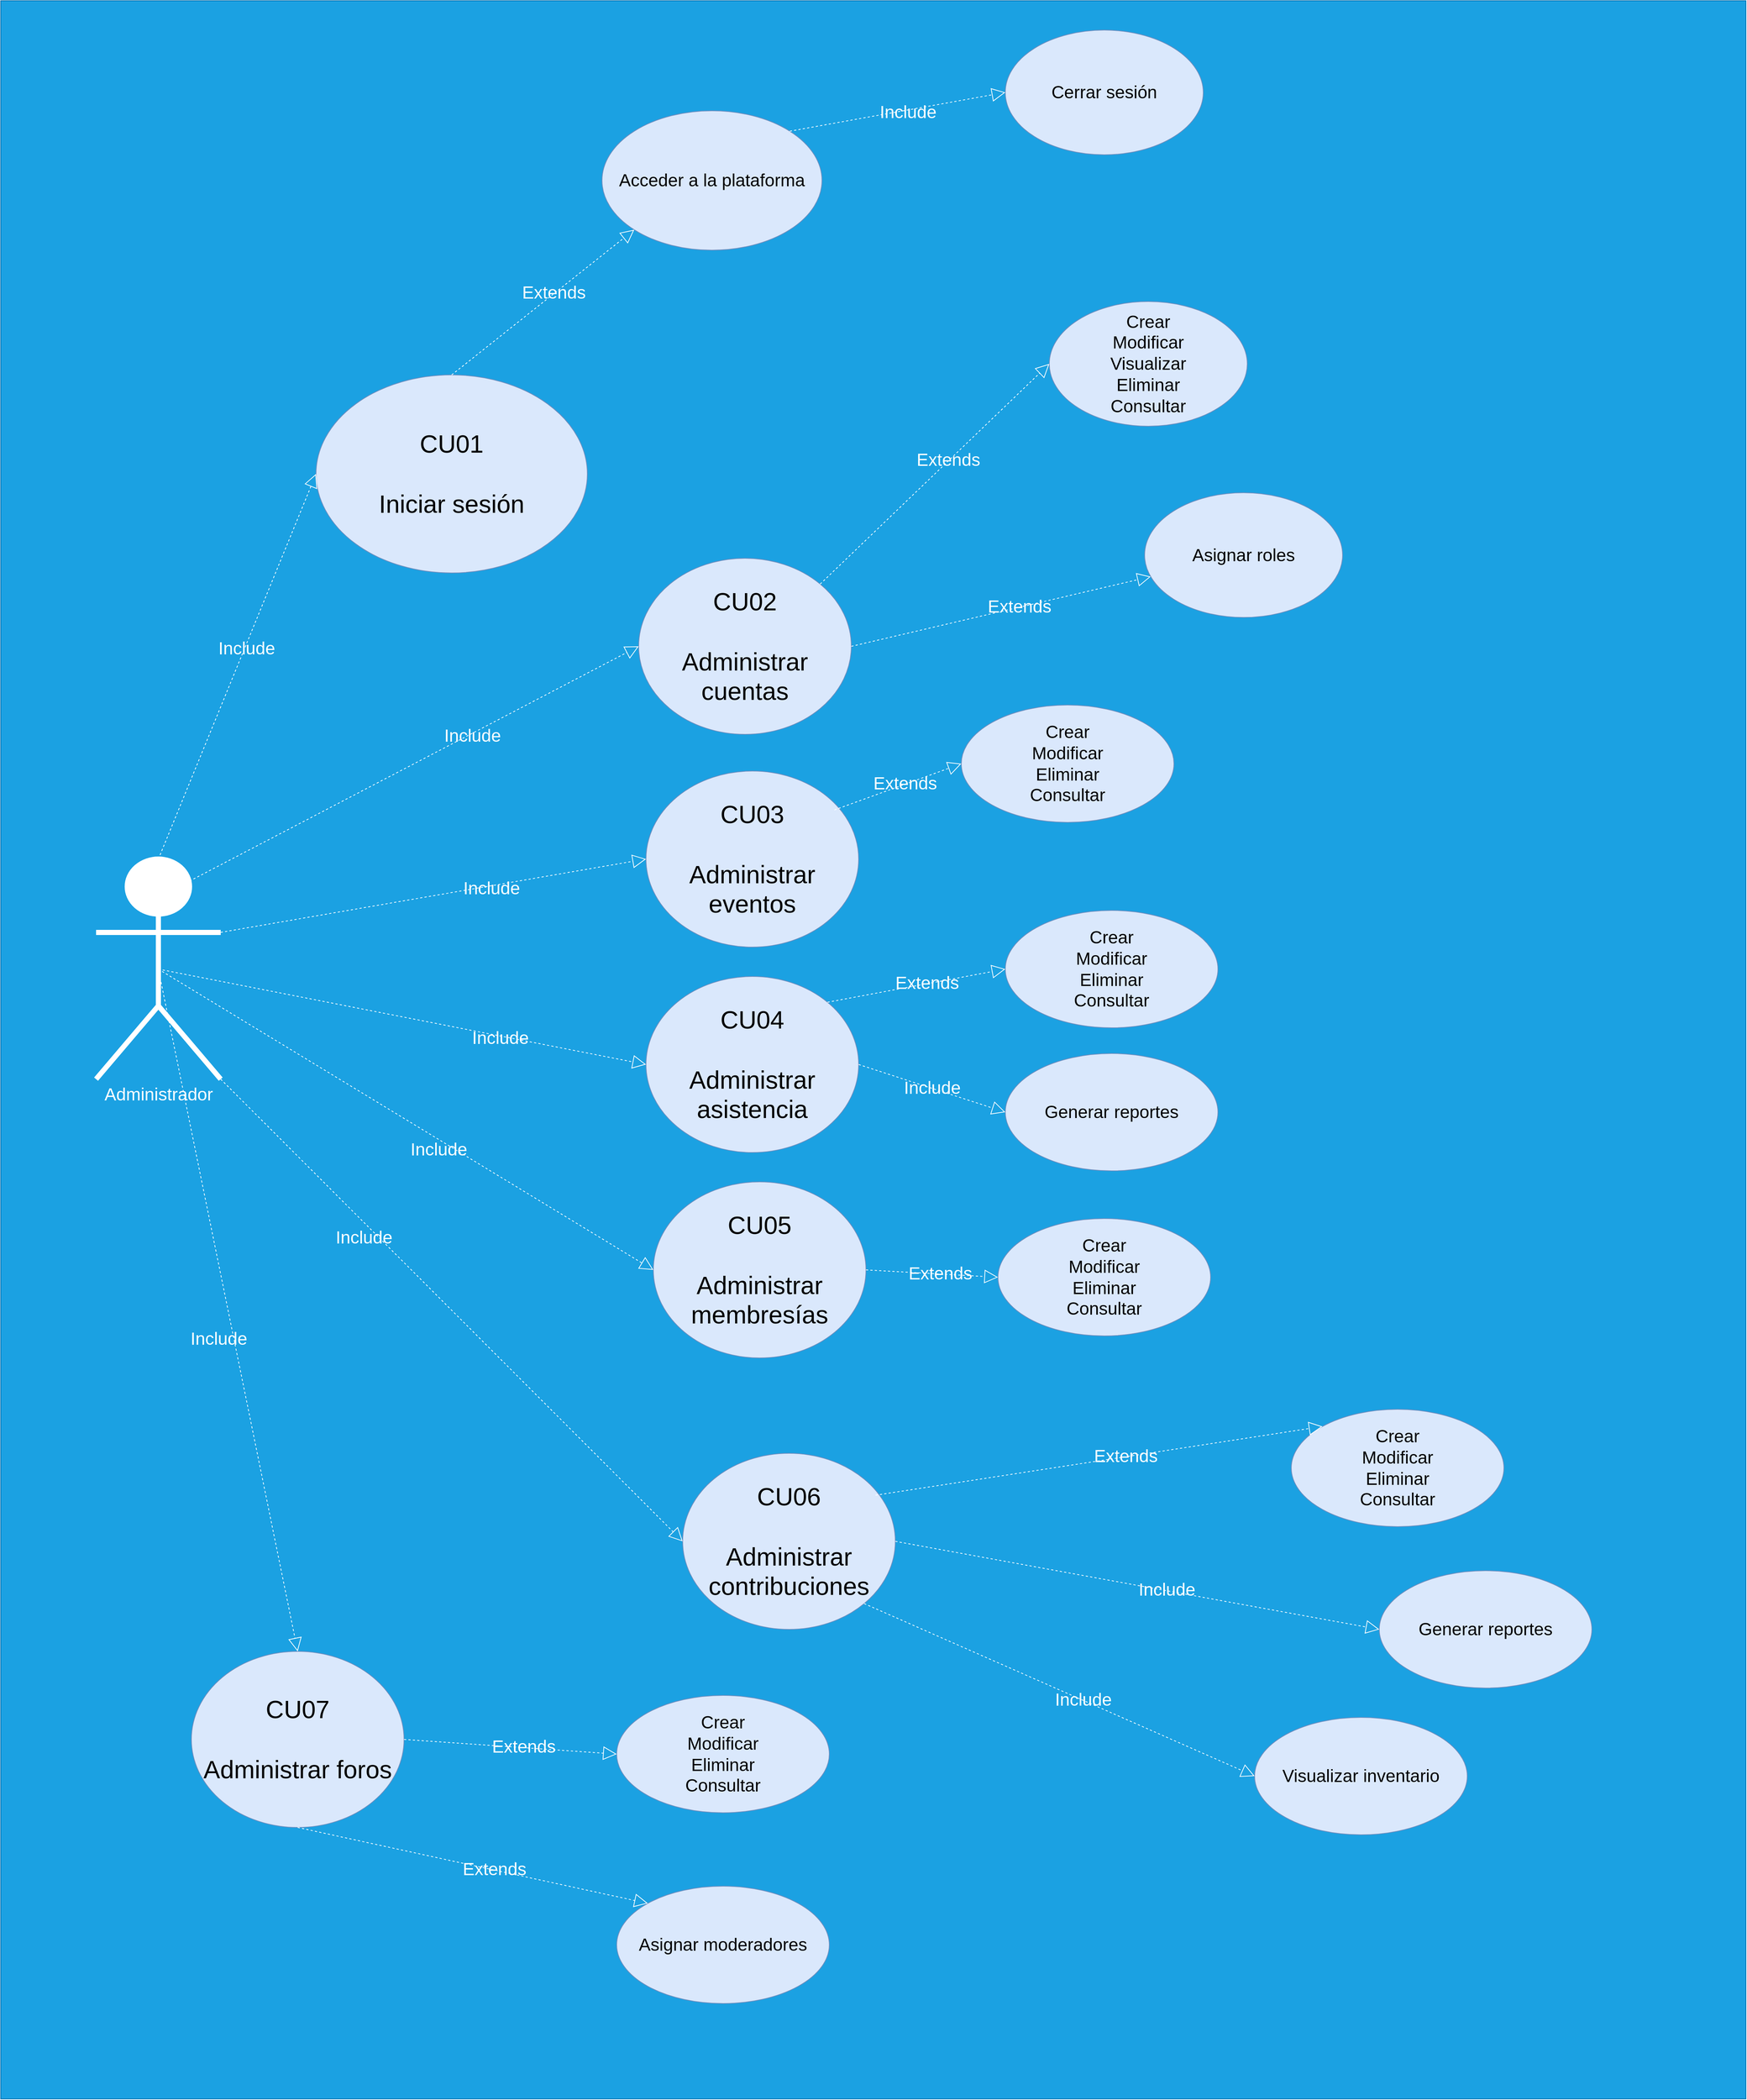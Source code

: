 <mxfile version="24.7.12">
  <diagram name="Página-1" id="DwzROCFA-mVq-AX-X0pM">
    <mxGraphModel dx="4200" dy="2088" grid="1" gridSize="10" guides="1" tooltips="1" connect="1" arrows="1" fold="1" page="1" pageScale="1" pageWidth="2339" pageHeight="3300" math="0" shadow="0">
      <root>
        <mxCell id="0" />
        <mxCell id="1" parent="0" />
        <mxCell id="PG42Z6cZ41r5JjMoHtuz-4" value="" style="verticalLabelPosition=bottom;verticalAlign=top;html=1;shape=mxgraph.basic.rect;fillColor2=none;strokeWidth=1;size=20;indent=5;fillColor=#1ba1e2;strokeColor=#006EAF;fontColor=#ffffff;" vertex="1" parent="1">
          <mxGeometry x="220" y="350" width="2380" height="2860" as="geometry" />
        </mxCell>
        <mxCell id="PG42Z6cZ41r5JjMoHtuz-1" value="Administrador" style="shape=umlActor;verticalLabelPosition=bottom;verticalAlign=top;html=1;fontSize=24;fillColor=default;gradientColor=none;fillStyle=auto;strokeColor=#FFFFFF;fontColor=#FFFFFF;strokeWidth=7;" vertex="1" parent="1">
          <mxGeometry x="350" y="1520" width="170" height="300" as="geometry" />
        </mxCell>
        <mxCell id="PG42Z6cZ41r5JjMoHtuz-5" value="CU01&lt;div style=&quot;font-size: 34px;&quot;&gt;&lt;br&gt;&lt;/div&gt;&lt;div style=&quot;font-size: 34px;&quot;&gt;Iniciar sesión&lt;/div&gt;" style="ellipse;whiteSpace=wrap;html=1;fontSize=34;labelPosition=center;verticalLabelPosition=middle;align=center;verticalAlign=middle;fillColor=#dae8fc;strokeColor=#6c8ebf;" vertex="1" parent="1">
          <mxGeometry x="650" y="860" width="370" height="270" as="geometry" />
        </mxCell>
        <mxCell id="PG42Z6cZ41r5JjMoHtuz-7" value="&lt;div style=&quot;font-size: 34px;&quot;&gt;CU02&lt;/div&gt;&lt;div style=&quot;font-size: 34px;&quot;&gt;&lt;br&gt;&lt;/div&gt;&lt;div style=&quot;font-size: 34px;&quot;&gt;Administrar cuentas&lt;/div&gt;" style="ellipse;whiteSpace=wrap;html=1;fontSize=34;labelPosition=center;verticalLabelPosition=middle;align=center;verticalAlign=middle;fillColor=#dae8fc;strokeColor=#6c8ebf;" vertex="1" parent="1">
          <mxGeometry x="1090" y="1110" width="290" height="240" as="geometry" />
        </mxCell>
        <mxCell id="PG42Z6cZ41r5JjMoHtuz-8" value="&lt;div style=&quot;font-size: 34px;&quot;&gt;CU03&lt;/div&gt;&lt;div style=&quot;font-size: 34px;&quot;&gt;&lt;br&gt;&lt;/div&gt;&lt;div style=&quot;font-size: 34px;&quot;&gt;Administrar eventos&lt;/div&gt;" style="ellipse;whiteSpace=wrap;html=1;fontSize=34;labelPosition=center;verticalLabelPosition=middle;align=center;verticalAlign=middle;fillColor=#dae8fc;strokeColor=#6c8ebf;" vertex="1" parent="1">
          <mxGeometry x="1100" y="1400" width="290" height="240" as="geometry" />
        </mxCell>
        <mxCell id="PG42Z6cZ41r5JjMoHtuz-9" value="&lt;div style=&quot;font-size: 34px;&quot;&gt;CU05&lt;/div&gt;&lt;div style=&quot;font-size: 34px;&quot;&gt;&lt;br&gt;&lt;/div&gt;&lt;div style=&quot;font-size: 34px;&quot;&gt;Administrar membresías&lt;/div&gt;" style="ellipse;whiteSpace=wrap;html=1;fontSize=34;labelPosition=center;verticalLabelPosition=middle;align=center;verticalAlign=middle;fillColor=#dae8fc;strokeColor=#6c8ebf;" vertex="1" parent="1">
          <mxGeometry x="1110" y="1960" width="290" height="240" as="geometry" />
        </mxCell>
        <mxCell id="PG42Z6cZ41r5JjMoHtuz-10" value="&lt;div style=&quot;font-size: 34px;&quot;&gt;CU06&lt;/div&gt;&lt;div style=&quot;font-size: 34px;&quot;&gt;&lt;br&gt;&lt;/div&gt;&lt;div style=&quot;font-size: 34px;&quot;&gt;Administrar contribuciones&lt;/div&gt;" style="ellipse;whiteSpace=wrap;html=1;fontSize=34;labelPosition=center;verticalLabelPosition=middle;align=center;verticalAlign=middle;fillColor=#dae8fc;strokeColor=#6c8ebf;" vertex="1" parent="1">
          <mxGeometry x="1150" y="2330" width="290" height="240" as="geometry" />
        </mxCell>
        <mxCell id="PG42Z6cZ41r5JjMoHtuz-11" value="&lt;div style=&quot;font-size: 34px;&quot;&gt;CU04&lt;/div&gt;&lt;div style=&quot;font-size: 34px;&quot;&gt;&lt;br&gt;&lt;/div&gt;&lt;div style=&quot;font-size: 34px;&quot;&gt;Administrar asistencia&lt;/div&gt;" style="ellipse;whiteSpace=wrap;html=1;fontSize=34;labelPosition=center;verticalLabelPosition=middle;align=center;verticalAlign=middle;fillColor=#dae8fc;strokeColor=#6c8ebf;" vertex="1" parent="1">
          <mxGeometry x="1100" y="1680" width="290" height="240" as="geometry" />
        </mxCell>
        <mxCell id="PG42Z6cZ41r5JjMoHtuz-13" value="" style="endArrow=block;endSize=16;endFill=0;html=1;rounded=0;exitX=0.75;exitY=0.1;exitDx=0;exitDy=0;exitPerimeter=0;entryX=0;entryY=0.5;entryDx=0;entryDy=0;fontSize=24;labelBackgroundColor=none;fontColor=#FFFFFF;strokeColor=#FFFFFF;strokeWidth=1;jumpStyle=none;shadow=0;dashed=1;" edge="1" parent="1" source="PG42Z6cZ41r5JjMoHtuz-1" target="PG42Z6cZ41r5JjMoHtuz-7">
          <mxGeometry x="0.12" y="1" width="160" relative="1" as="geometry">
            <mxPoint x="710" y="1480" as="sourcePoint" />
            <mxPoint x="870" y="1480" as="targetPoint" />
            <mxPoint as="offset" />
          </mxGeometry>
        </mxCell>
        <mxCell id="PG42Z6cZ41r5JjMoHtuz-15" value="" style="endArrow=block;endSize=16;endFill=0;html=1;rounded=0;exitX=0.5;exitY=0;exitDx=0;exitDy=0;exitPerimeter=0;entryX=0;entryY=0.5;entryDx=0;entryDy=0;fontSize=24;labelBackgroundColor=none;fontColor=#FFFFFF;strokeColor=#FFFFFF;strokeWidth=1;jumpStyle=none;shadow=0;dashed=1;" edge="1" parent="1" source="PG42Z6cZ41r5JjMoHtuz-1" target="PG42Z6cZ41r5JjMoHtuz-5">
          <mxGeometry x="0.12" y="1" width="160" relative="1" as="geometry">
            <mxPoint x="350" y="1440" as="sourcePoint" />
            <mxPoint x="962" y="1120" as="targetPoint" />
            <mxPoint as="offset" />
          </mxGeometry>
        </mxCell>
        <mxCell id="PG42Z6cZ41r5JjMoHtuz-33" value="Include" style="edgeLabel;html=1;align=center;verticalAlign=middle;resizable=0;points=[];fontSize=24;labelBackgroundColor=none;fontColor=#FFFFFF;" vertex="1" connectable="0" parent="PG42Z6cZ41r5JjMoHtuz-15">
          <mxGeometry x="0.099" y="-3" relative="1" as="geometry">
            <mxPoint x="-1" as="offset" />
          </mxGeometry>
        </mxCell>
        <mxCell id="PG42Z6cZ41r5JjMoHtuz-16" value="" style="endArrow=block;endSize=16;endFill=0;html=1;rounded=0;exitX=1;exitY=0.333;exitDx=0;exitDy=0;exitPerimeter=0;entryX=0;entryY=0.5;entryDx=0;entryDy=0;fontSize=24;labelBackgroundColor=none;fontColor=#FFFFFF;strokeColor=#FFFFFF;strokeWidth=1;jumpStyle=none;shadow=0;dashed=1;" edge="1" parent="1" source="PG42Z6cZ41r5JjMoHtuz-1" target="PG42Z6cZ41r5JjMoHtuz-8">
          <mxGeometry x="0.12" y="1" width="160" relative="1" as="geometry">
            <mxPoint x="478" y="1745" as="sourcePoint" />
            <mxPoint x="1090" y="1425" as="targetPoint" />
            <mxPoint as="offset" />
          </mxGeometry>
        </mxCell>
        <mxCell id="PG42Z6cZ41r5JjMoHtuz-17" value="" style="endArrow=block;endSize=16;endFill=0;html=1;rounded=0;exitX=0.5;exitY=0.5;exitDx=0;exitDy=0;exitPerimeter=0;entryX=0;entryY=0.5;entryDx=0;entryDy=0;fontSize=24;labelBackgroundColor=none;fontColor=#FFFFFF;strokeColor=#FFFFFF;strokeWidth=1;jumpStyle=none;shadow=0;dashed=1;" edge="1" parent="1" source="PG42Z6cZ41r5JjMoHtuz-1" target="PG42Z6cZ41r5JjMoHtuz-11">
          <mxGeometry x="0.12" y="1" width="160" relative="1" as="geometry">
            <mxPoint x="450" y="1790" as="sourcePoint" />
            <mxPoint x="1030" y="1690" as="targetPoint" />
            <mxPoint as="offset" />
          </mxGeometry>
        </mxCell>
        <mxCell id="PG42Z6cZ41r5JjMoHtuz-18" value="&lt;div style=&quot;font-size: 34px;&quot;&gt;CU07&lt;/div&gt;&lt;div style=&quot;font-size: 34px;&quot;&gt;&lt;br&gt;&lt;/div&gt;&lt;div style=&quot;font-size: 34px;&quot;&gt;Administrar foros&lt;/div&gt;" style="ellipse;whiteSpace=wrap;html=1;fontSize=34;labelPosition=center;verticalLabelPosition=middle;align=center;verticalAlign=middle;fillColor=#dae8fc;strokeColor=#6c8ebf;" vertex="1" parent="1">
          <mxGeometry x="480" y="2600" width="290" height="240" as="geometry" />
        </mxCell>
        <mxCell id="PG42Z6cZ41r5JjMoHtuz-19" value="" style="endArrow=block;endSize=16;endFill=0;html=1;rounded=0;exitX=0.5;exitY=0.5;exitDx=0;exitDy=0;exitPerimeter=0;entryX=0;entryY=0.5;entryDx=0;entryDy=0;fontSize=24;labelBackgroundColor=none;fontColor=#FFFFFF;strokeColor=#FFFFFF;strokeWidth=1;jumpStyle=none;shadow=0;dashed=1;" edge="1" parent="1" source="PG42Z6cZ41r5JjMoHtuz-1" target="PG42Z6cZ41r5JjMoHtuz-9">
          <mxGeometry x="0.12" y="1" width="160" relative="1" as="geometry">
            <mxPoint x="400" y="1810" as="sourcePoint" />
            <mxPoint x="1065" y="1940" as="targetPoint" />
            <mxPoint as="offset" />
          </mxGeometry>
        </mxCell>
        <mxCell id="PG42Z6cZ41r5JjMoHtuz-20" value="" style="endArrow=block;endSize=16;endFill=0;html=1;rounded=0;exitX=1;exitY=1;exitDx=0;exitDy=0;exitPerimeter=0;entryX=0;entryY=0.5;entryDx=0;entryDy=0;fontSize=24;labelBackgroundColor=none;fontColor=#FFFFFF;strokeColor=#FFFFFF;strokeWidth=1;jumpStyle=none;shadow=0;dashed=1;" edge="1" parent="1" source="PG42Z6cZ41r5JjMoHtuz-1" target="PG42Z6cZ41r5JjMoHtuz-10">
          <mxGeometry x="0.117" y="1" width="160" relative="1" as="geometry">
            <mxPoint x="340" y="2020" as="sourcePoint" />
            <mxPoint x="1015" y="2430" as="targetPoint" />
            <mxPoint as="offset" />
          </mxGeometry>
        </mxCell>
        <mxCell id="PG42Z6cZ41r5JjMoHtuz-21" value="" style="endArrow=block;endSize=16;endFill=0;html=1;rounded=0;exitX=0.5;exitY=0.5;exitDx=0;exitDy=0;exitPerimeter=0;fontSize=24;labelBackgroundColor=none;fontColor=#FFFFFF;strokeColor=#FFFFFF;strokeWidth=1;jumpStyle=none;shadow=0;dashed=1;entryX=0.5;entryY=0;entryDx=0;entryDy=0;" edge="1" parent="1" source="PG42Z6cZ41r5JjMoHtuz-1" target="PG42Z6cZ41r5JjMoHtuz-18">
          <mxGeometry x="0.12" y="1" width="160" relative="1" as="geometry">
            <mxPoint x="350" y="2010" as="sourcePoint" />
            <mxPoint x="940" y="2520" as="targetPoint" />
            <mxPoint as="offset" />
          </mxGeometry>
        </mxCell>
        <mxCell id="PG42Z6cZ41r5JjMoHtuz-22" value="&lt;div style=&quot;font-size: 24px;&quot;&gt;Crear&lt;/div&gt;&lt;div style=&quot;font-size: 24px;&quot;&gt;Modificar&lt;/div&gt;&lt;div style=&quot;font-size: 24px;&quot;&gt;Visualizar&lt;/div&gt;&lt;div style=&quot;font-size: 24px;&quot;&gt;Eliminar&lt;/div&gt;&lt;div style=&quot;font-size: 24px;&quot;&gt;Consultar&lt;/div&gt;" style="ellipse;whiteSpace=wrap;html=1;fontSize=24;labelPosition=center;verticalLabelPosition=middle;align=center;verticalAlign=middle;fillColor=#dae8fc;strokeColor=#6c8ebf;" vertex="1" parent="1">
          <mxGeometry x="1650" y="760" width="270" height="170" as="geometry" />
        </mxCell>
        <mxCell id="PG42Z6cZ41r5JjMoHtuz-24" value="Extends" style="endArrow=block;endSize=16;endFill=0;html=1;rounded=0;exitX=1;exitY=0;exitDx=0;exitDy=0;entryX=0;entryY=0.5;entryDx=0;entryDy=0;fontSize=24;labelBackgroundColor=none;fontColor=#FFFFFF;strokeColor=#FFFFFF;strokeWidth=1;jumpStyle=none;shadow=0;dashed=1;" edge="1" parent="1" source="PG42Z6cZ41r5JjMoHtuz-7" target="PG42Z6cZ41r5JjMoHtuz-22">
          <mxGeometry x="0.12" y="1" width="160" relative="1" as="geometry">
            <mxPoint x="1210" y="1620" as="sourcePoint" />
            <mxPoint x="1822" y="1300" as="targetPoint" />
            <mxPoint as="offset" />
          </mxGeometry>
        </mxCell>
        <mxCell id="PG42Z6cZ41r5JjMoHtuz-25" value="&lt;div style=&quot;font-size: 24px;&quot;&gt;Crear&lt;/div&gt;&lt;div style=&quot;font-size: 24px;&quot;&gt;Modificar&lt;/div&gt;&lt;div style=&quot;font-size: 24px;&quot;&gt;Eliminar&lt;/div&gt;&lt;div style=&quot;font-size: 24px;&quot;&gt;Consultar&lt;/div&gt;" style="ellipse;whiteSpace=wrap;html=1;fontSize=24;labelPosition=center;verticalLabelPosition=middle;align=center;verticalAlign=middle;fillColor=#dae8fc;strokeColor=#6c8ebf;" vertex="1" parent="1">
          <mxGeometry x="1530" y="1310" width="290" height="160" as="geometry" />
        </mxCell>
        <mxCell id="PG42Z6cZ41r5JjMoHtuz-26" value="Extends" style="endArrow=block;endSize=16;endFill=0;html=1;rounded=0;exitX=0.886;exitY=0.221;exitDx=0;exitDy=0;entryX=0;entryY=0.5;entryDx=0;entryDy=0;fontSize=24;labelBackgroundColor=none;fontColor=#FFFFFF;strokeColor=#FFFFFF;strokeWidth=1;jumpStyle=none;shadow=0;dashed=1;exitPerimeter=0;" edge="1" parent="1" source="PG42Z6cZ41r5JjMoHtuz-8" target="PG42Z6cZ41r5JjMoHtuz-25">
          <mxGeometry x="0.12" y="1" width="160" relative="1" as="geometry">
            <mxPoint x="1310" y="1600" as="sourcePoint" />
            <mxPoint x="1680" y="1530" as="targetPoint" />
            <mxPoint as="offset" />
          </mxGeometry>
        </mxCell>
        <mxCell id="PG42Z6cZ41r5JjMoHtuz-29" value="&lt;div style=&quot;font-size: 24px;&quot;&gt;Crear&lt;/div&gt;&lt;div style=&quot;font-size: 24px;&quot;&gt;Modificar&lt;/div&gt;&lt;div style=&quot;font-size: 24px;&quot;&gt;Eliminar&lt;/div&gt;&lt;div style=&quot;font-size: 24px;&quot;&gt;Consultar&lt;/div&gt;" style="ellipse;whiteSpace=wrap;html=1;fontSize=24;labelPosition=center;verticalLabelPosition=middle;align=center;verticalAlign=middle;fillColor=#dae8fc;strokeColor=#6c8ebf;" vertex="1" parent="1">
          <mxGeometry x="1590" y="1590" width="290" height="160" as="geometry" />
        </mxCell>
        <mxCell id="PG42Z6cZ41r5JjMoHtuz-30" value="Extends" style="endArrow=block;endSize=16;endFill=0;html=1;rounded=0;exitX=1;exitY=0;exitDx=0;exitDy=0;entryX=0;entryY=0.5;entryDx=0;entryDy=0;fontSize=24;labelBackgroundColor=none;fontColor=#FFFFFF;strokeColor=#FFFFFF;strokeWidth=1;jumpStyle=none;shadow=0;dashed=1;" edge="1" parent="1" source="PG42Z6cZ41r5JjMoHtuz-11" target="PG42Z6cZ41r5JjMoHtuz-29">
          <mxGeometry x="0.12" y="1" width="160" relative="1" as="geometry">
            <mxPoint x="1370" y="1820" as="sourcePoint" />
            <mxPoint x="1770" y="1640" as="targetPoint" />
            <mxPoint as="offset" />
          </mxGeometry>
        </mxCell>
        <mxCell id="PG42Z6cZ41r5JjMoHtuz-31" value="&lt;div style=&quot;font-size: 24px;&quot;&gt;Crear&lt;/div&gt;&lt;div style=&quot;font-size: 24px;&quot;&gt;Modificar&lt;/div&gt;&lt;div style=&quot;font-size: 24px;&quot;&gt;Eliminar&lt;/div&gt;&lt;div style=&quot;font-size: 24px;&quot;&gt;Consultar&lt;/div&gt;" style="ellipse;whiteSpace=wrap;html=1;fontSize=24;labelPosition=center;verticalLabelPosition=middle;align=center;verticalAlign=middle;fillColor=#dae8fc;strokeColor=#6c8ebf;" vertex="1" parent="1">
          <mxGeometry x="1580" y="2010" width="290" height="160" as="geometry" />
        </mxCell>
        <mxCell id="PG42Z6cZ41r5JjMoHtuz-32" value="Extends" style="endArrow=block;endSize=16;endFill=0;html=1;rounded=0;exitX=1;exitY=0.5;exitDx=0;exitDy=0;entryX=0;entryY=0.5;entryDx=0;entryDy=0;fontSize=24;labelBackgroundColor=none;fontColor=#FFFFFF;strokeColor=#FFFFFF;strokeWidth=1;jumpStyle=none;shadow=0;dashed=1;" edge="1" parent="1" source="PG42Z6cZ41r5JjMoHtuz-9" target="PG42Z6cZ41r5JjMoHtuz-31">
          <mxGeometry x="0.12" y="1" width="160" relative="1" as="geometry">
            <mxPoint x="1450" y="2140" as="sourcePoint" />
            <mxPoint x="1840" y="2060" as="targetPoint" />
            <mxPoint as="offset" />
          </mxGeometry>
        </mxCell>
        <mxCell id="PG42Z6cZ41r5JjMoHtuz-34" value="Include" style="edgeLabel;html=1;align=center;verticalAlign=middle;resizable=0;points=[];fontSize=24;labelBackgroundColor=none;fontColor=#FFFFFF;" vertex="1" connectable="0" parent="1">
          <mxGeometry x="793.571" y="1180.654" as="geometry">
            <mxPoint x="69" y="171" as="offset" />
          </mxGeometry>
        </mxCell>
        <mxCell id="PG42Z6cZ41r5JjMoHtuz-35" value="Include" style="edgeLabel;html=1;align=center;verticalAlign=middle;resizable=0;points=[];fontSize=24;labelBackgroundColor=none;fontColor=#FFFFFF;" vertex="1" connectable="0" parent="1">
          <mxGeometry x="793.571" y="1190.654" as="geometry">
            <mxPoint x="95" y="369" as="offset" />
          </mxGeometry>
        </mxCell>
        <mxCell id="PG42Z6cZ41r5JjMoHtuz-36" value="Include" style="edgeLabel;html=1;align=center;verticalAlign=middle;resizable=0;points=[];fontSize=24;labelBackgroundColor=none;fontColor=#FFFFFF;" vertex="1" connectable="0" parent="1">
          <mxGeometry x="793.571" y="1180.654" as="geometry">
            <mxPoint x="107" y="583" as="offset" />
          </mxGeometry>
        </mxCell>
        <mxCell id="PG42Z6cZ41r5JjMoHtuz-37" value="Include" style="edgeLabel;html=1;align=center;verticalAlign=middle;resizable=0;points=[];fontSize=24;labelBackgroundColor=none;fontColor=#FFFFFF;" vertex="1" connectable="0" parent="1">
          <mxGeometry x="803.571" y="1190.654" as="geometry">
            <mxPoint x="13" y="725" as="offset" />
          </mxGeometry>
        </mxCell>
        <mxCell id="PG42Z6cZ41r5JjMoHtuz-38" value="Include" style="edgeLabel;html=1;align=center;verticalAlign=middle;resizable=0;points=[];fontSize=24;labelBackgroundColor=none;fontColor=#FFFFFF;" vertex="1" connectable="0" parent="1">
          <mxGeometry x="813.571" y="1200.654" as="geometry">
            <mxPoint x="-99" y="835" as="offset" />
          </mxGeometry>
        </mxCell>
        <mxCell id="PG42Z6cZ41r5JjMoHtuz-39" value="Include" style="edgeLabel;html=1;align=center;verticalAlign=middle;resizable=0;points=[];fontSize=24;labelBackgroundColor=none;fontColor=#FFFFFF;" vertex="1" connectable="0" parent="1">
          <mxGeometry x="823.571" y="1210.654" as="geometry">
            <mxPoint x="-307" y="963" as="offset" />
          </mxGeometry>
        </mxCell>
        <mxCell id="PG42Z6cZ41r5JjMoHtuz-41" value="&lt;div style=&quot;font-size: 24px;&quot;&gt;Crear&lt;/div&gt;&lt;div style=&quot;font-size: 24px;&quot;&gt;Modificar&lt;/div&gt;&lt;div style=&quot;font-size: 24px;&quot;&gt;Eliminar&lt;/div&gt;&lt;div style=&quot;font-size: 24px;&quot;&gt;Consultar&lt;/div&gt;" style="ellipse;whiteSpace=wrap;html=1;fontSize=24;labelPosition=center;verticalLabelPosition=middle;align=center;verticalAlign=middle;fillColor=#dae8fc;strokeColor=#6c8ebf;" vertex="1" parent="1">
          <mxGeometry x="1980" y="2270" width="290" height="160" as="geometry" />
        </mxCell>
        <mxCell id="PG42Z6cZ41r5JjMoHtuz-42" value="&lt;div style=&quot;font-size: 24px;&quot;&gt;Generar reportes&lt;/div&gt;" style="ellipse;whiteSpace=wrap;html=1;fontSize=24;labelPosition=center;verticalLabelPosition=middle;align=center;verticalAlign=middle;fillColor=#dae8fc;strokeColor=#6c8ebf;" vertex="1" parent="1">
          <mxGeometry x="1590" y="1785" width="290" height="160" as="geometry" />
        </mxCell>
        <mxCell id="PG42Z6cZ41r5JjMoHtuz-44" value="" style="endArrow=block;endSize=16;endFill=0;html=1;rounded=0;exitX=1;exitY=0.5;exitDx=0;exitDy=0;entryX=0;entryY=0.5;entryDx=0;entryDy=0;fontSize=24;labelBackgroundColor=none;fontColor=#FFFFFF;strokeColor=#FFFFFF;strokeWidth=1;jumpStyle=none;shadow=0;dashed=1;" edge="1" parent="1" source="PG42Z6cZ41r5JjMoHtuz-11" target="PG42Z6cZ41r5JjMoHtuz-42">
          <mxGeometry x="0.12" y="1" width="160" relative="1" as="geometry">
            <mxPoint x="1390" y="1880" as="sourcePoint" />
            <mxPoint x="2055" y="2010" as="targetPoint" />
            <mxPoint as="offset" />
          </mxGeometry>
        </mxCell>
        <mxCell id="PG42Z6cZ41r5JjMoHtuz-45" value="Include" style="edgeLabel;html=1;align=center;verticalAlign=middle;resizable=0;points=[];fontSize=24;labelBackgroundColor=none;fontColor=#FFFFFF;" vertex="1" connectable="0" parent="PG42Z6cZ41r5JjMoHtuz-44">
          <mxGeometry x="0.007" y="1" relative="1" as="geometry">
            <mxPoint x="-1" as="offset" />
          </mxGeometry>
        </mxCell>
        <mxCell id="PG42Z6cZ41r5JjMoHtuz-46" value="Extends" style="endArrow=block;endSize=16;endFill=0;html=1;rounded=0;exitX=0.907;exitY=0.238;exitDx=0;exitDy=0;fontSize=24;labelBackgroundColor=none;fontColor=#FFFFFF;strokeColor=#FFFFFF;strokeWidth=1;jumpStyle=none;shadow=0;dashed=1;exitPerimeter=0;entryX=0;entryY=0;entryDx=0;entryDy=0;" edge="1" parent="1" source="PG42Z6cZ41r5JjMoHtuz-10" target="PG42Z6cZ41r5JjMoHtuz-41">
          <mxGeometry x="0.12" y="1" width="160" relative="1" as="geometry">
            <mxPoint x="1410" y="2370" as="sourcePoint" />
            <mxPoint x="1850" y="2360" as="targetPoint" />
            <mxPoint as="offset" />
          </mxGeometry>
        </mxCell>
        <mxCell id="PG42Z6cZ41r5JjMoHtuz-47" value="&lt;div style=&quot;font-size: 24px;&quot;&gt;Crear&lt;/div&gt;&lt;div style=&quot;font-size: 24px;&quot;&gt;Modificar&lt;/div&gt;&lt;div style=&quot;font-size: 24px;&quot;&gt;Eliminar&lt;/div&gt;&lt;div style=&quot;font-size: 24px;&quot;&gt;Consultar&lt;/div&gt;" style="ellipse;whiteSpace=wrap;html=1;fontSize=24;labelPosition=center;verticalLabelPosition=middle;align=center;verticalAlign=middle;fillColor=#dae8fc;strokeColor=#6c8ebf;" vertex="1" parent="1">
          <mxGeometry x="1060" y="2660" width="290" height="160" as="geometry" />
        </mxCell>
        <mxCell id="PG42Z6cZ41r5JjMoHtuz-48" value="Extends" style="endArrow=block;endSize=16;endFill=0;html=1;rounded=0;exitX=1;exitY=0.5;exitDx=0;exitDy=0;fontSize=24;labelBackgroundColor=none;fontColor=#FFFFFF;strokeColor=#FFFFFF;strokeWidth=1;jumpStyle=none;shadow=0;dashed=1;entryX=0;entryY=0.5;entryDx=0;entryDy=0;" edge="1" parent="1" source="PG42Z6cZ41r5JjMoHtuz-18" target="PG42Z6cZ41r5JjMoHtuz-47">
          <mxGeometry x="0.12" y="1" width="160" relative="1" as="geometry">
            <mxPoint x="520" y="3014" as="sourcePoint" />
            <mxPoint x="959" y="2880" as="targetPoint" />
            <mxPoint as="offset" />
          </mxGeometry>
        </mxCell>
        <mxCell id="PG42Z6cZ41r5JjMoHtuz-49" value="&lt;div style=&quot;font-size: 24px;&quot;&gt;Asignar moderadores&lt;/div&gt;" style="ellipse;whiteSpace=wrap;html=1;fontSize=24;labelPosition=center;verticalLabelPosition=middle;align=center;verticalAlign=middle;fillColor=#dae8fc;strokeColor=#6c8ebf;" vertex="1" parent="1">
          <mxGeometry x="1060" y="2920" width="290" height="160" as="geometry" />
        </mxCell>
        <mxCell id="PG42Z6cZ41r5JjMoHtuz-50" value="Extends" style="endArrow=block;endSize=16;endFill=0;html=1;rounded=0;exitX=0.5;exitY=1;exitDx=0;exitDy=0;fontSize=24;labelBackgroundColor=none;fontColor=#FFFFFF;strokeColor=#FFFFFF;strokeWidth=1;jumpStyle=none;shadow=0;dashed=1;entryX=0;entryY=0;entryDx=0;entryDy=0;" edge="1" parent="1" source="PG42Z6cZ41r5JjMoHtuz-18" target="PG42Z6cZ41r5JjMoHtuz-49">
          <mxGeometry x="0.12" y="1" width="160" relative="1" as="geometry">
            <mxPoint x="751" y="2920" as="sourcePoint" />
            <mxPoint x="1150" y="3000" as="targetPoint" />
            <mxPoint as="offset" />
          </mxGeometry>
        </mxCell>
        <mxCell id="PG42Z6cZ41r5JjMoHtuz-52" value="&lt;div style=&quot;font-size: 24px;&quot;&gt;Asignar roles&lt;/div&gt;" style="ellipse;whiteSpace=wrap;html=1;fontSize=24;labelPosition=center;verticalLabelPosition=middle;align=center;verticalAlign=middle;fillColor=#dae8fc;strokeColor=#6c8ebf;" vertex="1" parent="1">
          <mxGeometry x="1780" y="1020.65" width="270" height="170" as="geometry" />
        </mxCell>
        <mxCell id="PG42Z6cZ41r5JjMoHtuz-53" value="Extends" style="endArrow=block;endSize=16;endFill=0;html=1;rounded=0;exitX=1;exitY=0.5;exitDx=0;exitDy=0;fontSize=24;labelBackgroundColor=none;fontColor=#FFFFFF;strokeColor=#FFFFFF;strokeWidth=1;jumpStyle=none;shadow=0;dashed=1;" edge="1" parent="1" source="PG42Z6cZ41r5JjMoHtuz-7" target="PG42Z6cZ41r5JjMoHtuz-52">
          <mxGeometry x="0.12" y="1" width="160" relative="1" as="geometry">
            <mxPoint x="1370" y="1285.15" as="sourcePoint" />
            <mxPoint x="1612" y="1076.15" as="targetPoint" />
            <mxPoint as="offset" />
          </mxGeometry>
        </mxCell>
        <mxCell id="PG42Z6cZ41r5JjMoHtuz-54" value="&lt;div style=&quot;font-size: 24px;&quot;&gt;Generar reportes&lt;/div&gt;" style="ellipse;whiteSpace=wrap;html=1;fontSize=24;labelPosition=center;verticalLabelPosition=middle;align=center;verticalAlign=middle;fillColor=#dae8fc;strokeColor=#6c8ebf;" vertex="1" parent="1">
          <mxGeometry x="2100" y="2490" width="290" height="160" as="geometry" />
        </mxCell>
        <mxCell id="PG42Z6cZ41r5JjMoHtuz-55" value="Include" style="endArrow=block;endSize=16;endFill=0;html=1;rounded=0;exitX=1;exitY=0.5;exitDx=0;exitDy=0;fontSize=24;labelBackgroundColor=none;fontColor=#FFFFFF;strokeColor=#FFFFFF;strokeWidth=1;jumpStyle=none;shadow=0;dashed=1;entryX=0;entryY=0.5;entryDx=0;entryDy=0;" edge="1" parent="1" source="PG42Z6cZ41r5JjMoHtuz-10" target="PG42Z6cZ41r5JjMoHtuz-54">
          <mxGeometry x="0.12" y="1" width="160" relative="1" as="geometry">
            <mxPoint x="1480" y="2654" as="sourcePoint" />
            <mxPoint x="1919" y="2520" as="targetPoint" />
            <mxPoint as="offset" />
          </mxGeometry>
        </mxCell>
        <mxCell id="PG42Z6cZ41r5JjMoHtuz-56" value="&lt;div style=&quot;font-size: 24px;&quot;&gt;Visualizar inventario&lt;/div&gt;" style="ellipse;whiteSpace=wrap;html=1;fontSize=24;labelPosition=center;verticalLabelPosition=middle;align=center;verticalAlign=middle;fillColor=#dae8fc;strokeColor=#6c8ebf;" vertex="1" parent="1">
          <mxGeometry x="1930" y="2690" width="290" height="160" as="geometry" />
        </mxCell>
        <mxCell id="PG42Z6cZ41r5JjMoHtuz-57" value="Include" style="endArrow=block;endSize=16;endFill=0;html=1;rounded=0;exitX=1;exitY=1;exitDx=0;exitDy=0;fontSize=24;labelBackgroundColor=none;fontColor=#FFFFFF;strokeColor=#FFFFFF;strokeWidth=1;jumpStyle=none;shadow=0;dashed=1;entryX=0;entryY=0.5;entryDx=0;entryDy=0;" edge="1" parent="1" source="PG42Z6cZ41r5JjMoHtuz-10" target="PG42Z6cZ41r5JjMoHtuz-56">
          <mxGeometry x="0.12" y="1" width="160" relative="1" as="geometry">
            <mxPoint x="1358" y="2635" as="sourcePoint" />
            <mxPoint x="1780" y="2600" as="targetPoint" />
            <mxPoint as="offset" />
          </mxGeometry>
        </mxCell>
        <mxCell id="PG42Z6cZ41r5JjMoHtuz-58" value="&lt;div style=&quot;font-size: 24px;&quot;&gt;Acceder a la plataforma&lt;/div&gt;" style="ellipse;whiteSpace=wrap;html=1;fontSize=24;labelPosition=center;verticalLabelPosition=middle;align=center;verticalAlign=middle;fillColor=#dae8fc;strokeColor=#6c8ebf;" vertex="1" parent="1">
          <mxGeometry x="1040" y="500" width="300" height="190" as="geometry" />
        </mxCell>
        <mxCell id="PG42Z6cZ41r5JjMoHtuz-61" value="&lt;div style=&quot;font-size: 24px;&quot;&gt;Cerrar sesión&lt;/div&gt;" style="ellipse;whiteSpace=wrap;html=1;fontSize=24;labelPosition=center;verticalLabelPosition=middle;align=center;verticalAlign=middle;fillColor=#dae8fc;strokeColor=#6c8ebf;" vertex="1" parent="1">
          <mxGeometry x="1590" y="390.0" width="270" height="170" as="geometry" />
        </mxCell>
        <mxCell id="PG42Z6cZ41r5JjMoHtuz-63" value="Extends" style="endArrow=block;endSize=16;endFill=0;html=1;rounded=0;exitX=0.5;exitY=0;exitDx=0;exitDy=0;entryX=0;entryY=1;entryDx=0;entryDy=0;fontSize=24;labelBackgroundColor=none;fontColor=#FFFFFF;strokeColor=#FFFFFF;strokeWidth=1;jumpStyle=none;shadow=0;dashed=1;" edge="1" parent="1" source="PG42Z6cZ41r5JjMoHtuz-5" target="PG42Z6cZ41r5JjMoHtuz-58">
          <mxGeometry x="0.12" y="1" width="160" relative="1" as="geometry">
            <mxPoint x="1090" y="1030" as="sourcePoint" />
            <mxPoint x="1402" y="730" as="targetPoint" />
            <mxPoint as="offset" />
          </mxGeometry>
        </mxCell>
        <mxCell id="PG42Z6cZ41r5JjMoHtuz-64" value="" style="endArrow=block;endSize=16;endFill=0;html=1;rounded=0;exitX=1;exitY=0;exitDx=0;exitDy=0;entryX=0;entryY=0.5;entryDx=0;entryDy=0;fontSize=24;labelBackgroundColor=none;fontColor=#FFFFFF;strokeColor=#FFFFFF;strokeWidth=1;jumpStyle=none;shadow=0;dashed=1;" edge="1" parent="1" source="PG42Z6cZ41r5JjMoHtuz-58" target="PG42Z6cZ41r5JjMoHtuz-61">
          <mxGeometry x="0.12" y="1" width="160" relative="1" as="geometry">
            <mxPoint x="1350" y="1145" as="sourcePoint" />
            <mxPoint x="1565" y="620" as="targetPoint" />
            <mxPoint as="offset" />
          </mxGeometry>
        </mxCell>
        <mxCell id="PG42Z6cZ41r5JjMoHtuz-65" value="Include" style="edgeLabel;html=1;align=center;verticalAlign=middle;resizable=0;points=[];fontSize=24;labelBackgroundColor=none;fontColor=#FFFFFF;" vertex="1" connectable="0" parent="PG42Z6cZ41r5JjMoHtuz-64">
          <mxGeometry x="0.099" y="-3" relative="1" as="geometry">
            <mxPoint x="-1" as="offset" />
          </mxGeometry>
        </mxCell>
      </root>
    </mxGraphModel>
  </diagram>
</mxfile>
